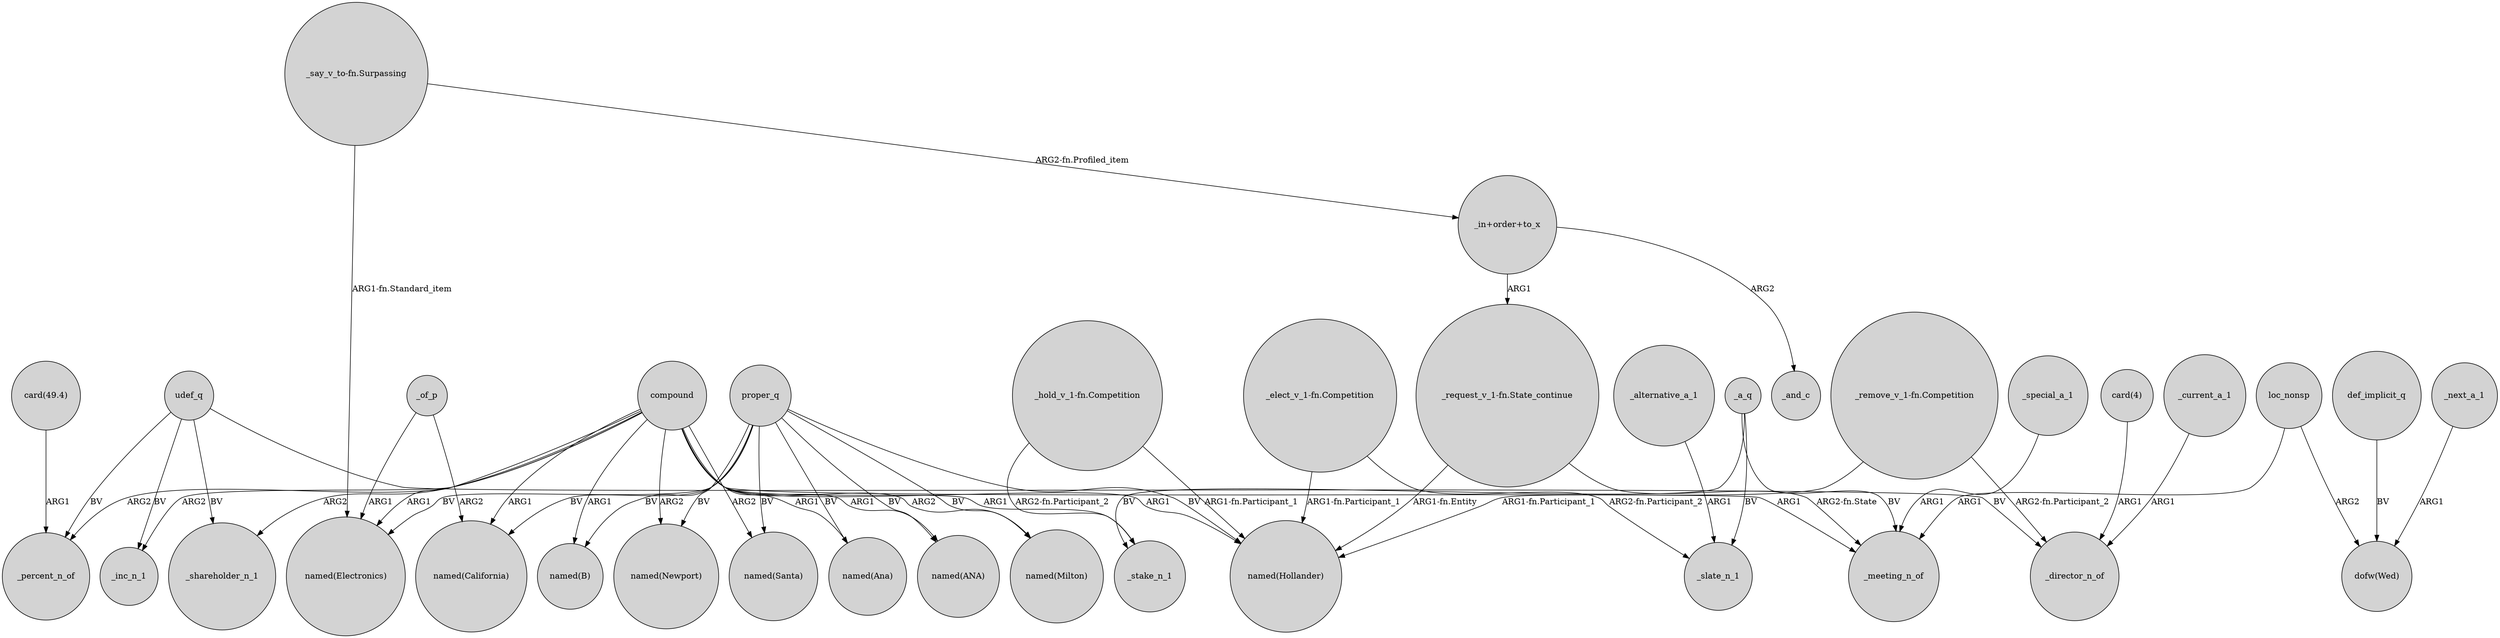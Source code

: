 digraph {
	node [shape=circle style=filled]
	udef_q -> _director_n_of [label=BV]
	proper_q -> "named(Electronics)" [label=BV]
	"_remove_v_1-fn.Competition" -> _director_n_of [label="ARG2-fn.Participant_2"]
	_next_a_1 -> "dofw(Wed)" [label=ARG1]
	"_request_v_1-fn.State_continue" -> "named(Hollander)" [label="ARG1-fn.Entity"]
	proper_q -> "named(ANA)" [label=BV]
	loc_nonsp -> "dofw(Wed)" [label=ARG2]
	"_hold_v_1-fn.Competition" -> "named(Hollander)" [label="ARG1-fn.Participant_1"]
	compound -> "named(Electronics)" [label=ARG1]
	compound -> _shareholder_n_1 [label=ARG2]
	proper_q -> "named(Newport)" [label=BV]
	udef_q -> _shareholder_n_1 [label=BV]
	proper_q -> "named(Milton)" [label=BV]
	_alternative_a_1 -> _slate_n_1 [label=ARG1]
	proper_q -> "named(Ana)" [label=BV]
	"_hold_v_1-fn.Competition" -> _stake_n_1 [label="ARG2-fn.Participant_2"]
	"card(49.4)" -> _percent_n_of [label=ARG1]
	proper_q -> "named(Hollander)" [label=BV]
	loc_nonsp -> _meeting_n_of [label=ARG1]
	"card(4)" -> _director_n_of [label=ARG1]
	compound -> "named(Santa)" [label=ARG2]
	compound -> "named(ANA)" [label=ARG1]
	"_elect_v_1-fn.Competition" -> "named(Hollander)" [label="ARG1-fn.Participant_1"]
	proper_q -> "named(B)" [label=BV]
	_a_q -> _slate_n_1 [label=BV]
	compound -> _meeting_n_of [label=ARG1]
	udef_q -> _inc_n_1 [label=BV]
	"_elect_v_1-fn.Competition" -> _slate_n_1 [label="ARG2-fn.Participant_2"]
	_a_q -> _meeting_n_of [label=BV]
	compound -> _inc_n_1 [label=ARG2]
	compound -> "named(Ana)" [label=ARG1]
	udef_q -> _percent_n_of [label=BV]
	"_in+order+to_x" -> "_request_v_1-fn.State_continue" [label=ARG1]
	_of_p -> "named(Electronics)" [label=ARG1]
	compound -> "named(Hollander)" [label=ARG1]
	compound -> "named(Newport)" [label=ARG2]
	compound -> _stake_n_1 [label=ARG1]
	compound -> _percent_n_of [label=ARG2]
	def_implicit_q -> "dofw(Wed)" [label=BV]
	"_in+order+to_x" -> _and_c [label=ARG2]
	"_say_v_to-fn.Surpassing" -> "named(Electronics)" [label="ARG1-fn.Standard_item"]
	_of_p -> "named(California)" [label=ARG2]
	compound -> "named(California)" [label=ARG1]
	"_remove_v_1-fn.Competition" -> "named(Hollander)" [label="ARG1-fn.Participant_1"]
	_special_a_1 -> _meeting_n_of [label=ARG1]
	proper_q -> "named(Santa)" [label=BV]
	proper_q -> "named(California)" [label=BV]
	compound -> "named(Milton)" [label=ARG2]
	_current_a_1 -> _director_n_of [label=ARG1]
	"_say_v_to-fn.Surpassing" -> "_in+order+to_x" [label="ARG2-fn.Profiled_item"]
	"_request_v_1-fn.State_continue" -> _meeting_n_of [label="ARG2-fn.State"]
	compound -> "named(B)" [label=ARG1]
	_a_q -> _stake_n_1 [label=BV]
}
